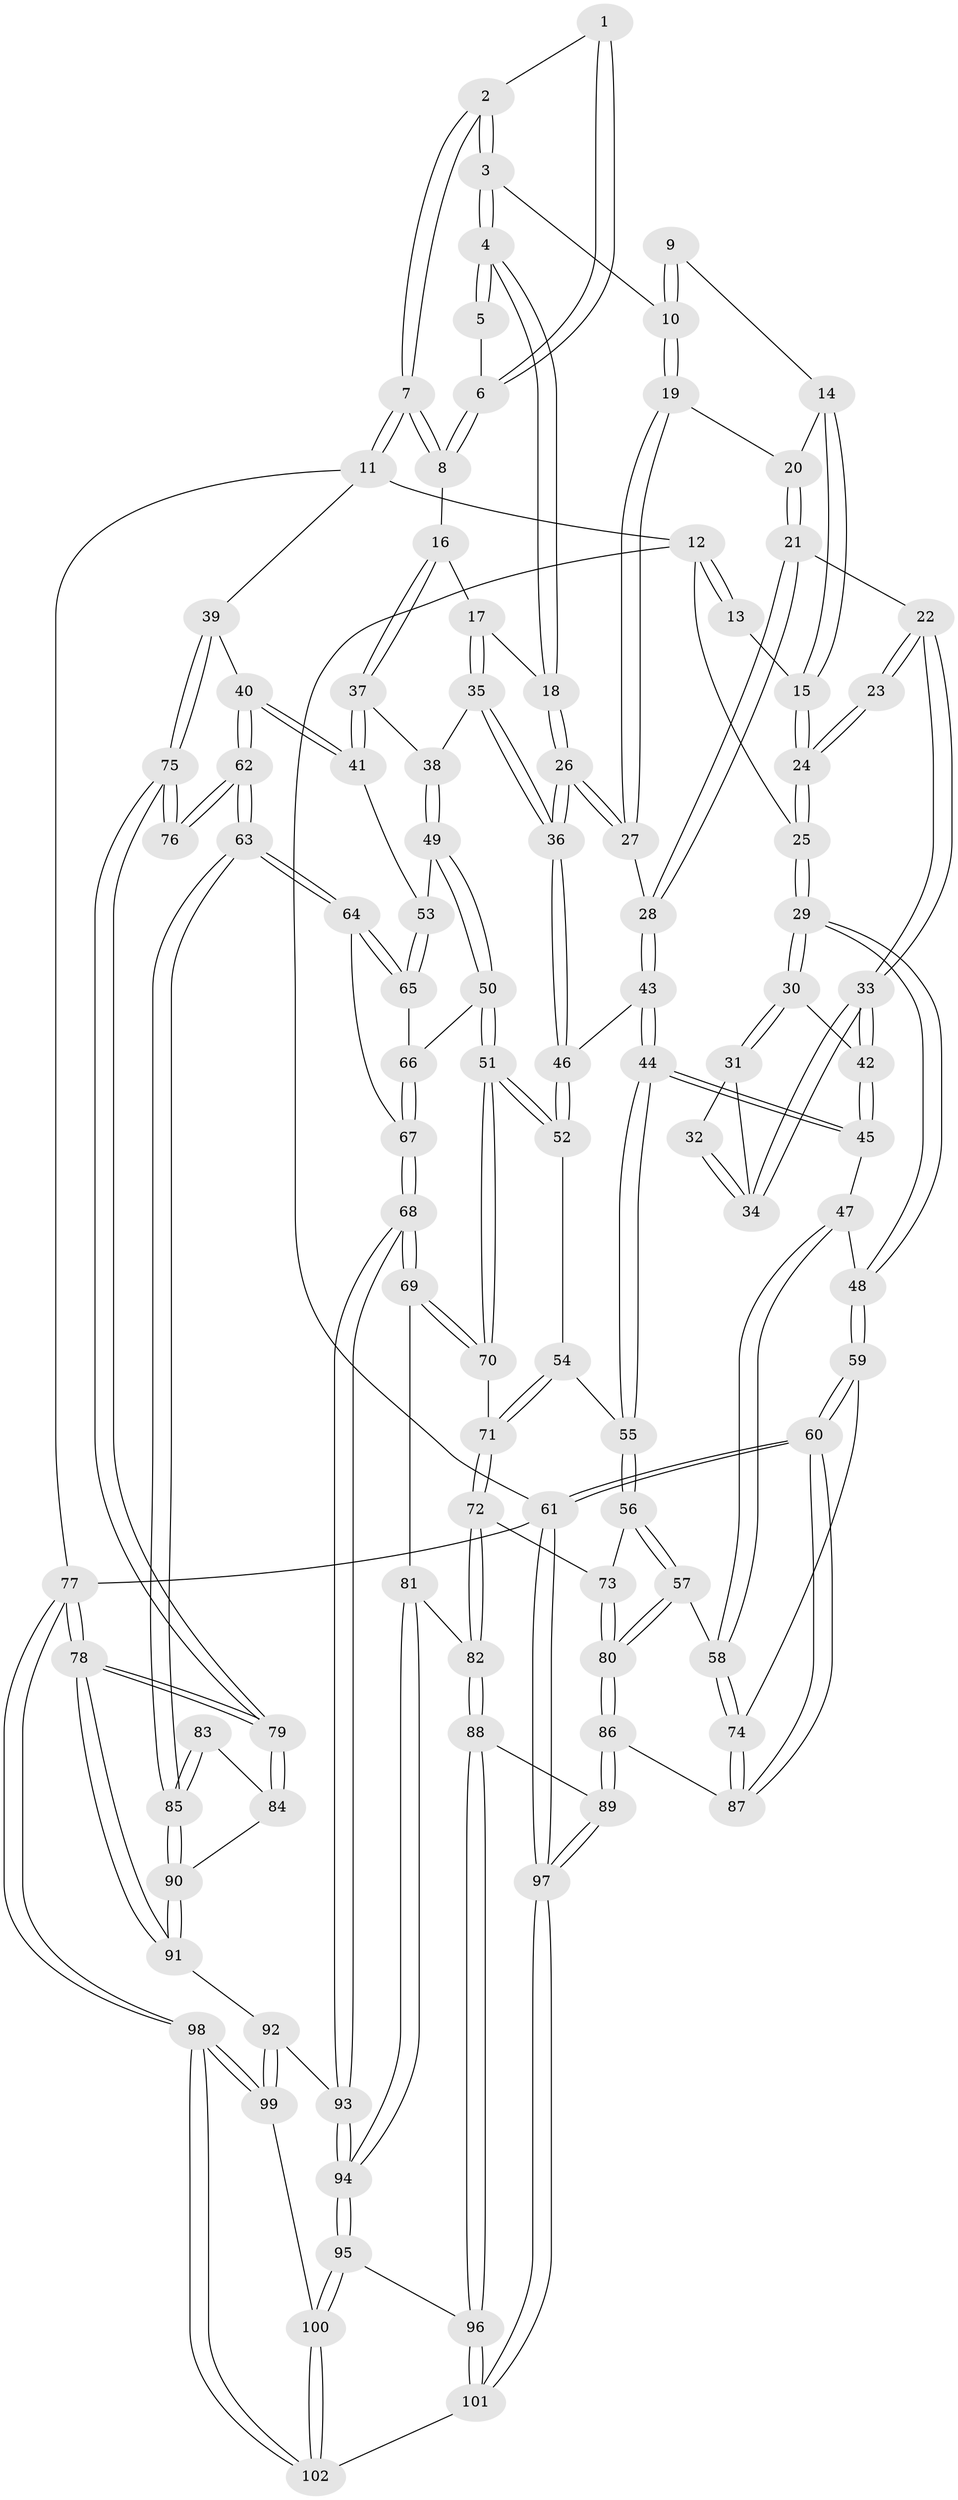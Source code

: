 // Generated by graph-tools (version 1.1) at 2025/38/02/21/25 10:38:58]
// undirected, 102 vertices, 252 edges
graph export_dot {
graph [start="1"]
  node [color=gray90,style=filled];
  1 [pos="+0.9335641058530991+0"];
  2 [pos="+1+0"];
  3 [pos="+0.4896484588662596+0"];
  4 [pos="+0.5310905932117924+0"];
  5 [pos="+0.7910051275037178+0.04165202721655391"];
  6 [pos="+0.8119171983658939+0.08780445233453542"];
  7 [pos="+1+0"];
  8 [pos="+0.8211808101936149+0.14132476537378524"];
  9 [pos="+0.3265020891855903+0"];
  10 [pos="+0.48743641757974165+0"];
  11 [pos="+1+0"];
  12 [pos="+0+0"];
  13 [pos="+0+0"];
  14 [pos="+0.21075273037106926+0.1019887255799758"];
  15 [pos="+0.16693498694998044+0.11881330078579562"];
  16 [pos="+0.8181755090502163+0.150775439382018"];
  17 [pos="+0.5721409956239317+0.04306527735805546"];
  18 [pos="+0.5685436196316532+0.03412069876586512"];
  19 [pos="+0.34318810969817726+0.13056546783716327"];
  20 [pos="+0.24338538434997364+0.1250703653933493"];
  21 [pos="+0.21412648136723925+0.22226896884759567"];
  22 [pos="+0.18794815568753773+0.2176921437360945"];
  23 [pos="+0.14628083619453242+0.1610888676035605"];
  24 [pos="+0.1458239596765887+0.1553663330178731"];
  25 [pos="+0+0"];
  26 [pos="+0.35958752188670257+0.26493742892786765"];
  27 [pos="+0.3358193502404843+0.24183006083058314"];
  28 [pos="+0.2674218230424318+0.2481423971239237"];
  29 [pos="+0+0.1792157413597012"];
  30 [pos="+0+0.2107523318342581"];
  31 [pos="+0.07966107962599124+0.1985049894208959"];
  32 [pos="+0.12133931631128475+0.17641925951247894"];
  33 [pos="+0.12183169829094834+0.29172406248840765"];
  34 [pos="+0.10636987036604745+0.25122643158029834"];
  35 [pos="+0.5831536268662862+0.25566237139355824"];
  36 [pos="+0.3924940835459668+0.30367663341596823"];
  37 [pos="+0.8606644436105159+0.27888794922435217"];
  38 [pos="+0.60525805049592+0.27915385169119017"];
  39 [pos="+1+0.3318907434155504"];
  40 [pos="+1+0.35463133429087507"];
  41 [pos="+0.9295350662957352+0.3287157230013341"];
  42 [pos="+0.11812737226712677+0.29913095264648754"];
  43 [pos="+0.19702275003113331+0.370900275583003"];
  44 [pos="+0.15522969685448942+0.4057238639924463"];
  45 [pos="+0.13917970400492238+0.3986500058092135"];
  46 [pos="+0.3823588475156227+0.3537861873495289"];
  47 [pos="+0.05804740885562541+0.41825619971559946"];
  48 [pos="+0+0.3466681868577094"];
  49 [pos="+0.6030205875929656+0.4365386842387107"];
  50 [pos="+0.5999549736233999+0.44498151532496405"];
  51 [pos="+0.48932315988758873+0.5416637916011152"];
  52 [pos="+0.383606070419972+0.37991782063228957"];
  53 [pos="+0.8047361160199551+0.41568126757087875"];
  54 [pos="+0.23552148560608868+0.49016775870996865"];
  55 [pos="+0.21198044234799326+0.49292624813505054"];
  56 [pos="+0.19249250660783349+0.5512261696588613"];
  57 [pos="+0.10911332595485705+0.6165634541214948"];
  58 [pos="+0.04160680025719171+0.6023070967052415"];
  59 [pos="+0+0.6180240440915201"];
  60 [pos="+0+0.996553786384386"];
  61 [pos="+0+1"];
  62 [pos="+0.8819602629762978+0.6014131002833843"];
  63 [pos="+0.8217646889796738+0.6601897398511517"];
  64 [pos="+0.805085001834667+0.6538415367880847"];
  65 [pos="+0.7465534425428616+0.5155978746476702"];
  66 [pos="+0.6701065196982059+0.49981726309608976"];
  67 [pos="+0.6880001133252212+0.6561619261045447"];
  68 [pos="+0.5763762892381221+0.6896322105482352"];
  69 [pos="+0.5673799687919281+0.6778682254884278"];
  70 [pos="+0.4874445294084431+0.549043354660013"];
  71 [pos="+0.4189140935924666+0.5755725165072181"];
  72 [pos="+0.34314995983001445+0.6560093111503477"];
  73 [pos="+0.2714406904010594+0.6367278016722887"];
  74 [pos="+0+0.6171087556207364"];
  75 [pos="+1+0.6864948163837203"];
  76 [pos="+0.9258710101308812+0.6235101721197227"];
  77 [pos="+1+1"];
  78 [pos="+1+0.9455516369079888"];
  79 [pos="+1+0.6908147706441462"];
  80 [pos="+0.15986036369271828+0.7706311294627184"];
  81 [pos="+0.3644952617813738+0.7271562680353368"];
  82 [pos="+0.34436335550697356+0.7221150618720593"];
  83 [pos="+1+0.683182165880051"];
  84 [pos="+1+0.6980885918826488"];
  85 [pos="+0.8472609486968322+0.7481315161425468"];
  86 [pos="+0.16135311158752944+0.8117971572789583"];
  87 [pos="+0.08226113456320214+0.8192794937432026"];
  88 [pos="+0.272373437037986+0.8487207113307582"];
  89 [pos="+0.21903645108475614+0.8588136591192678"];
  90 [pos="+0.8544486955501166+0.7872379683016618"];
  91 [pos="+0.8549665979567914+0.8099931676915092"];
  92 [pos="+0.8502448775984057+0.8170785454301903"];
  93 [pos="+0.5606705155362093+0.8196154671287916"];
  94 [pos="+0.5591060564200376+0.8224635156677352"];
  95 [pos="+0.5556629355846838+0.8333510690404873"];
  96 [pos="+0.41156086732685637+0.9066029228080118"];
  97 [pos="+0.11461246290206933+1"];
  98 [pos="+1+1"];
  99 [pos="+0.8427211261223345+0.8565233073301028"];
  100 [pos="+0.7142623965504181+1"];
  101 [pos="+0.4167464197827089+1"];
  102 [pos="+0.7177488629533664+1"];
  1 -- 2;
  1 -- 6;
  1 -- 6;
  2 -- 3;
  2 -- 3;
  2 -- 7;
  2 -- 7;
  3 -- 4;
  3 -- 4;
  3 -- 10;
  4 -- 5;
  4 -- 5;
  4 -- 18;
  4 -- 18;
  5 -- 6;
  6 -- 8;
  6 -- 8;
  7 -- 8;
  7 -- 8;
  7 -- 11;
  7 -- 11;
  8 -- 16;
  9 -- 10;
  9 -- 10;
  9 -- 14;
  10 -- 19;
  10 -- 19;
  11 -- 12;
  11 -- 39;
  11 -- 77;
  12 -- 13;
  12 -- 13;
  12 -- 25;
  12 -- 61;
  13 -- 15;
  14 -- 15;
  14 -- 15;
  14 -- 20;
  15 -- 24;
  15 -- 24;
  16 -- 17;
  16 -- 37;
  16 -- 37;
  17 -- 18;
  17 -- 35;
  17 -- 35;
  18 -- 26;
  18 -- 26;
  19 -- 20;
  19 -- 27;
  19 -- 27;
  20 -- 21;
  20 -- 21;
  21 -- 22;
  21 -- 28;
  21 -- 28;
  22 -- 23;
  22 -- 23;
  22 -- 33;
  22 -- 33;
  23 -- 24;
  23 -- 24;
  24 -- 25;
  24 -- 25;
  25 -- 29;
  25 -- 29;
  26 -- 27;
  26 -- 27;
  26 -- 36;
  26 -- 36;
  27 -- 28;
  28 -- 43;
  28 -- 43;
  29 -- 30;
  29 -- 30;
  29 -- 48;
  29 -- 48;
  30 -- 31;
  30 -- 31;
  30 -- 42;
  31 -- 32;
  31 -- 34;
  32 -- 34;
  32 -- 34;
  33 -- 34;
  33 -- 34;
  33 -- 42;
  33 -- 42;
  35 -- 36;
  35 -- 36;
  35 -- 38;
  36 -- 46;
  36 -- 46;
  37 -- 38;
  37 -- 41;
  37 -- 41;
  38 -- 49;
  38 -- 49;
  39 -- 40;
  39 -- 75;
  39 -- 75;
  40 -- 41;
  40 -- 41;
  40 -- 62;
  40 -- 62;
  41 -- 53;
  42 -- 45;
  42 -- 45;
  43 -- 44;
  43 -- 44;
  43 -- 46;
  44 -- 45;
  44 -- 45;
  44 -- 55;
  44 -- 55;
  45 -- 47;
  46 -- 52;
  46 -- 52;
  47 -- 48;
  47 -- 58;
  47 -- 58;
  48 -- 59;
  48 -- 59;
  49 -- 50;
  49 -- 50;
  49 -- 53;
  50 -- 51;
  50 -- 51;
  50 -- 66;
  51 -- 52;
  51 -- 52;
  51 -- 70;
  51 -- 70;
  52 -- 54;
  53 -- 65;
  53 -- 65;
  54 -- 55;
  54 -- 71;
  54 -- 71;
  55 -- 56;
  55 -- 56;
  56 -- 57;
  56 -- 57;
  56 -- 73;
  57 -- 58;
  57 -- 80;
  57 -- 80;
  58 -- 74;
  58 -- 74;
  59 -- 60;
  59 -- 60;
  59 -- 74;
  60 -- 61;
  60 -- 61;
  60 -- 87;
  60 -- 87;
  61 -- 97;
  61 -- 97;
  61 -- 77;
  62 -- 63;
  62 -- 63;
  62 -- 76;
  62 -- 76;
  63 -- 64;
  63 -- 64;
  63 -- 85;
  63 -- 85;
  64 -- 65;
  64 -- 65;
  64 -- 67;
  65 -- 66;
  66 -- 67;
  66 -- 67;
  67 -- 68;
  67 -- 68;
  68 -- 69;
  68 -- 69;
  68 -- 93;
  68 -- 93;
  69 -- 70;
  69 -- 70;
  69 -- 81;
  70 -- 71;
  71 -- 72;
  71 -- 72;
  72 -- 73;
  72 -- 82;
  72 -- 82;
  73 -- 80;
  73 -- 80;
  74 -- 87;
  74 -- 87;
  75 -- 76;
  75 -- 76;
  75 -- 79;
  75 -- 79;
  77 -- 78;
  77 -- 78;
  77 -- 98;
  77 -- 98;
  78 -- 79;
  78 -- 79;
  78 -- 91;
  78 -- 91;
  79 -- 84;
  79 -- 84;
  80 -- 86;
  80 -- 86;
  81 -- 82;
  81 -- 94;
  81 -- 94;
  82 -- 88;
  82 -- 88;
  83 -- 84;
  83 -- 85;
  83 -- 85;
  84 -- 90;
  85 -- 90;
  85 -- 90;
  86 -- 87;
  86 -- 89;
  86 -- 89;
  88 -- 89;
  88 -- 96;
  88 -- 96;
  89 -- 97;
  89 -- 97;
  90 -- 91;
  90 -- 91;
  91 -- 92;
  92 -- 93;
  92 -- 99;
  92 -- 99;
  93 -- 94;
  93 -- 94;
  94 -- 95;
  94 -- 95;
  95 -- 96;
  95 -- 100;
  95 -- 100;
  96 -- 101;
  96 -- 101;
  97 -- 101;
  97 -- 101;
  98 -- 99;
  98 -- 99;
  98 -- 102;
  98 -- 102;
  99 -- 100;
  100 -- 102;
  100 -- 102;
  101 -- 102;
}
